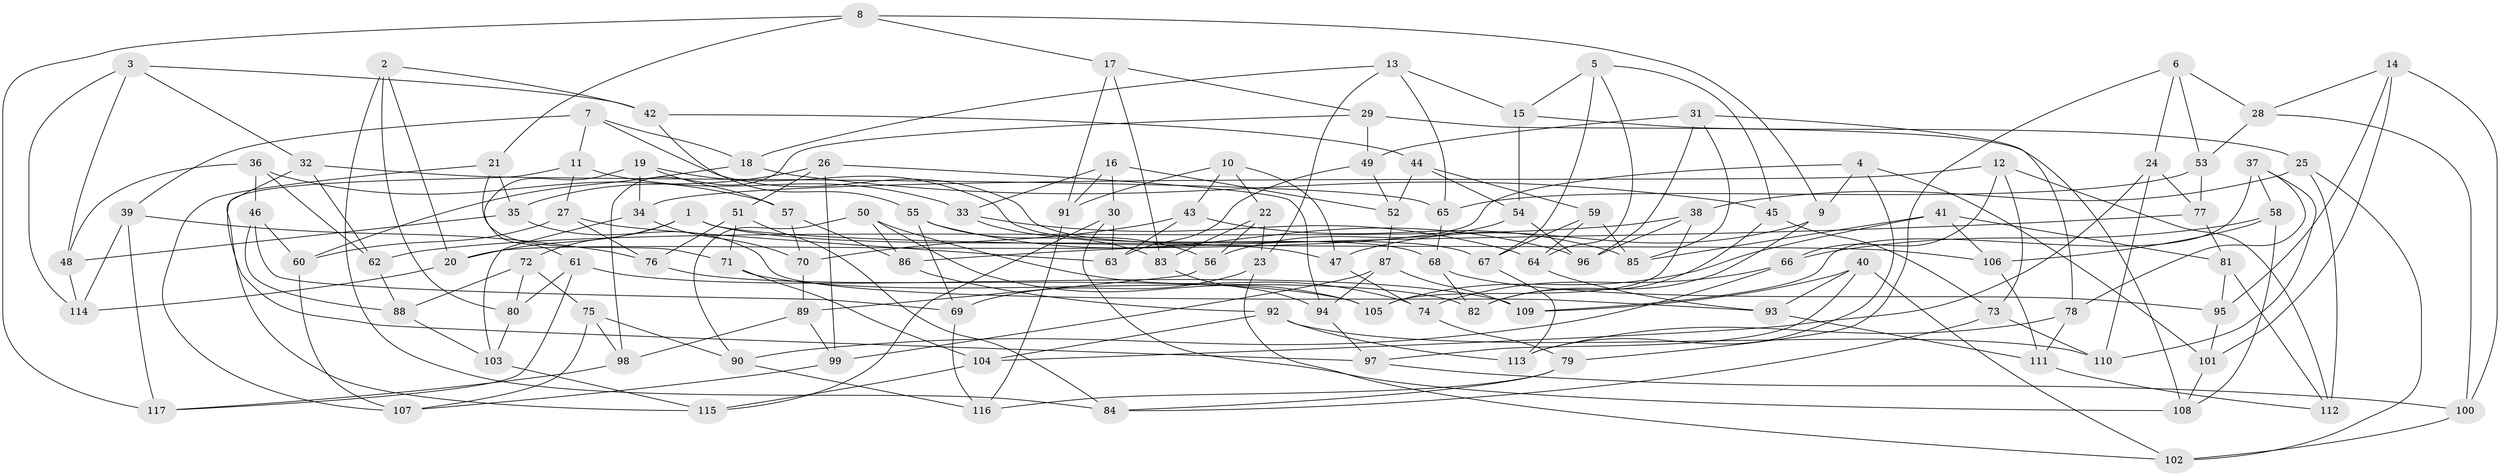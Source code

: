 // Generated by graph-tools (version 1.1) at 2025/11/02/27/25 16:11:43]
// undirected, 117 vertices, 234 edges
graph export_dot {
graph [start="1"]
  node [color=gray90,style=filled];
  1;
  2;
  3;
  4;
  5;
  6;
  7;
  8;
  9;
  10;
  11;
  12;
  13;
  14;
  15;
  16;
  17;
  18;
  19;
  20;
  21;
  22;
  23;
  24;
  25;
  26;
  27;
  28;
  29;
  30;
  31;
  32;
  33;
  34;
  35;
  36;
  37;
  38;
  39;
  40;
  41;
  42;
  43;
  44;
  45;
  46;
  47;
  48;
  49;
  50;
  51;
  52;
  53;
  54;
  55;
  56;
  57;
  58;
  59;
  60;
  61;
  62;
  63;
  64;
  65;
  66;
  67;
  68;
  69;
  70;
  71;
  72;
  73;
  74;
  75;
  76;
  77;
  78;
  79;
  80;
  81;
  82;
  83;
  84;
  85;
  86;
  87;
  88;
  89;
  90;
  91;
  92;
  93;
  94;
  95;
  96;
  97;
  98;
  99;
  100;
  101;
  102;
  103;
  104;
  105;
  106;
  107;
  108;
  109;
  110;
  111;
  112;
  113;
  114;
  115;
  116;
  117;
  1 -- 72;
  1 -- 20;
  1 -- 106;
  1 -- 47;
  2 -- 80;
  2 -- 84;
  2 -- 42;
  2 -- 20;
  3 -- 48;
  3 -- 32;
  3 -- 42;
  3 -- 114;
  4 -- 113;
  4 -- 101;
  4 -- 9;
  4 -- 20;
  5 -- 64;
  5 -- 45;
  5 -- 15;
  5 -- 67;
  6 -- 79;
  6 -- 28;
  6 -- 53;
  6 -- 24;
  7 -- 18;
  7 -- 11;
  7 -- 67;
  7 -- 39;
  8 -- 17;
  8 -- 117;
  8 -- 9;
  8 -- 21;
  9 -- 82;
  9 -- 47;
  10 -- 47;
  10 -- 43;
  10 -- 91;
  10 -- 22;
  11 -- 33;
  11 -- 115;
  11 -- 27;
  12 -- 112;
  12 -- 73;
  12 -- 66;
  12 -- 34;
  13 -- 18;
  13 -- 15;
  13 -- 23;
  13 -- 65;
  14 -- 100;
  14 -- 95;
  14 -- 28;
  14 -- 101;
  15 -- 54;
  15 -- 25;
  16 -- 91;
  16 -- 33;
  16 -- 52;
  16 -- 30;
  17 -- 29;
  17 -- 83;
  17 -- 91;
  18 -- 60;
  18 -- 45;
  19 -- 68;
  19 -- 34;
  19 -- 57;
  19 -- 61;
  20 -- 114;
  21 -- 107;
  21 -- 35;
  21 -- 71;
  22 -- 56;
  22 -- 23;
  22 -- 83;
  23 -- 102;
  23 -- 69;
  24 -- 104;
  24 -- 110;
  24 -- 77;
  25 -- 38;
  25 -- 102;
  25 -- 112;
  26 -- 35;
  26 -- 99;
  26 -- 51;
  26 -- 94;
  27 -- 60;
  27 -- 63;
  27 -- 76;
  28 -- 100;
  28 -- 53;
  29 -- 98;
  29 -- 108;
  29 -- 49;
  30 -- 115;
  30 -- 63;
  30 -- 108;
  31 -- 96;
  31 -- 49;
  31 -- 78;
  31 -- 85;
  32 -- 62;
  32 -- 65;
  32 -- 97;
  33 -- 64;
  33 -- 56;
  34 -- 70;
  34 -- 103;
  35 -- 93;
  35 -- 48;
  36 -- 48;
  36 -- 46;
  36 -- 57;
  36 -- 62;
  37 -- 109;
  37 -- 58;
  37 -- 78;
  37 -- 110;
  38 -- 96;
  38 -- 62;
  38 -- 105;
  39 -- 114;
  39 -- 76;
  39 -- 117;
  40 -- 102;
  40 -- 93;
  40 -- 109;
  40 -- 97;
  41 -- 81;
  41 -- 106;
  41 -- 85;
  41 -- 105;
  42 -- 44;
  42 -- 55;
  43 -- 85;
  43 -- 63;
  43 -- 70;
  44 -- 52;
  44 -- 59;
  44 -- 54;
  45 -- 73;
  45 -- 82;
  46 -- 60;
  46 -- 88;
  46 -- 69;
  47 -- 74;
  48 -- 114;
  49 -- 52;
  49 -- 63;
  50 -- 90;
  50 -- 105;
  50 -- 86;
  50 -- 74;
  51 -- 71;
  51 -- 84;
  51 -- 76;
  52 -- 87;
  53 -- 77;
  53 -- 65;
  54 -- 56;
  54 -- 96;
  55 -- 96;
  55 -- 69;
  55 -- 83;
  56 -- 89;
  57 -- 70;
  57 -- 86;
  58 -- 108;
  58 -- 106;
  58 -- 66;
  59 -- 64;
  59 -- 85;
  59 -- 67;
  60 -- 107;
  61 -- 80;
  61 -- 109;
  61 -- 117;
  62 -- 88;
  64 -- 93;
  65 -- 68;
  66 -- 90;
  66 -- 74;
  67 -- 113;
  68 -- 95;
  68 -- 82;
  69 -- 116;
  70 -- 89;
  71 -- 104;
  71 -- 82;
  72 -- 88;
  72 -- 75;
  72 -- 80;
  73 -- 84;
  73 -- 110;
  74 -- 79;
  75 -- 107;
  75 -- 98;
  75 -- 90;
  76 -- 105;
  77 -- 86;
  77 -- 81;
  78 -- 111;
  78 -- 113;
  79 -- 84;
  79 -- 116;
  80 -- 103;
  81 -- 95;
  81 -- 112;
  83 -- 94;
  86 -- 92;
  87 -- 99;
  87 -- 94;
  87 -- 109;
  88 -- 103;
  89 -- 98;
  89 -- 99;
  90 -- 116;
  91 -- 116;
  92 -- 110;
  92 -- 104;
  92 -- 113;
  93 -- 111;
  94 -- 97;
  95 -- 101;
  97 -- 100;
  98 -- 117;
  99 -- 107;
  100 -- 102;
  101 -- 108;
  103 -- 115;
  104 -- 115;
  106 -- 111;
  111 -- 112;
}
